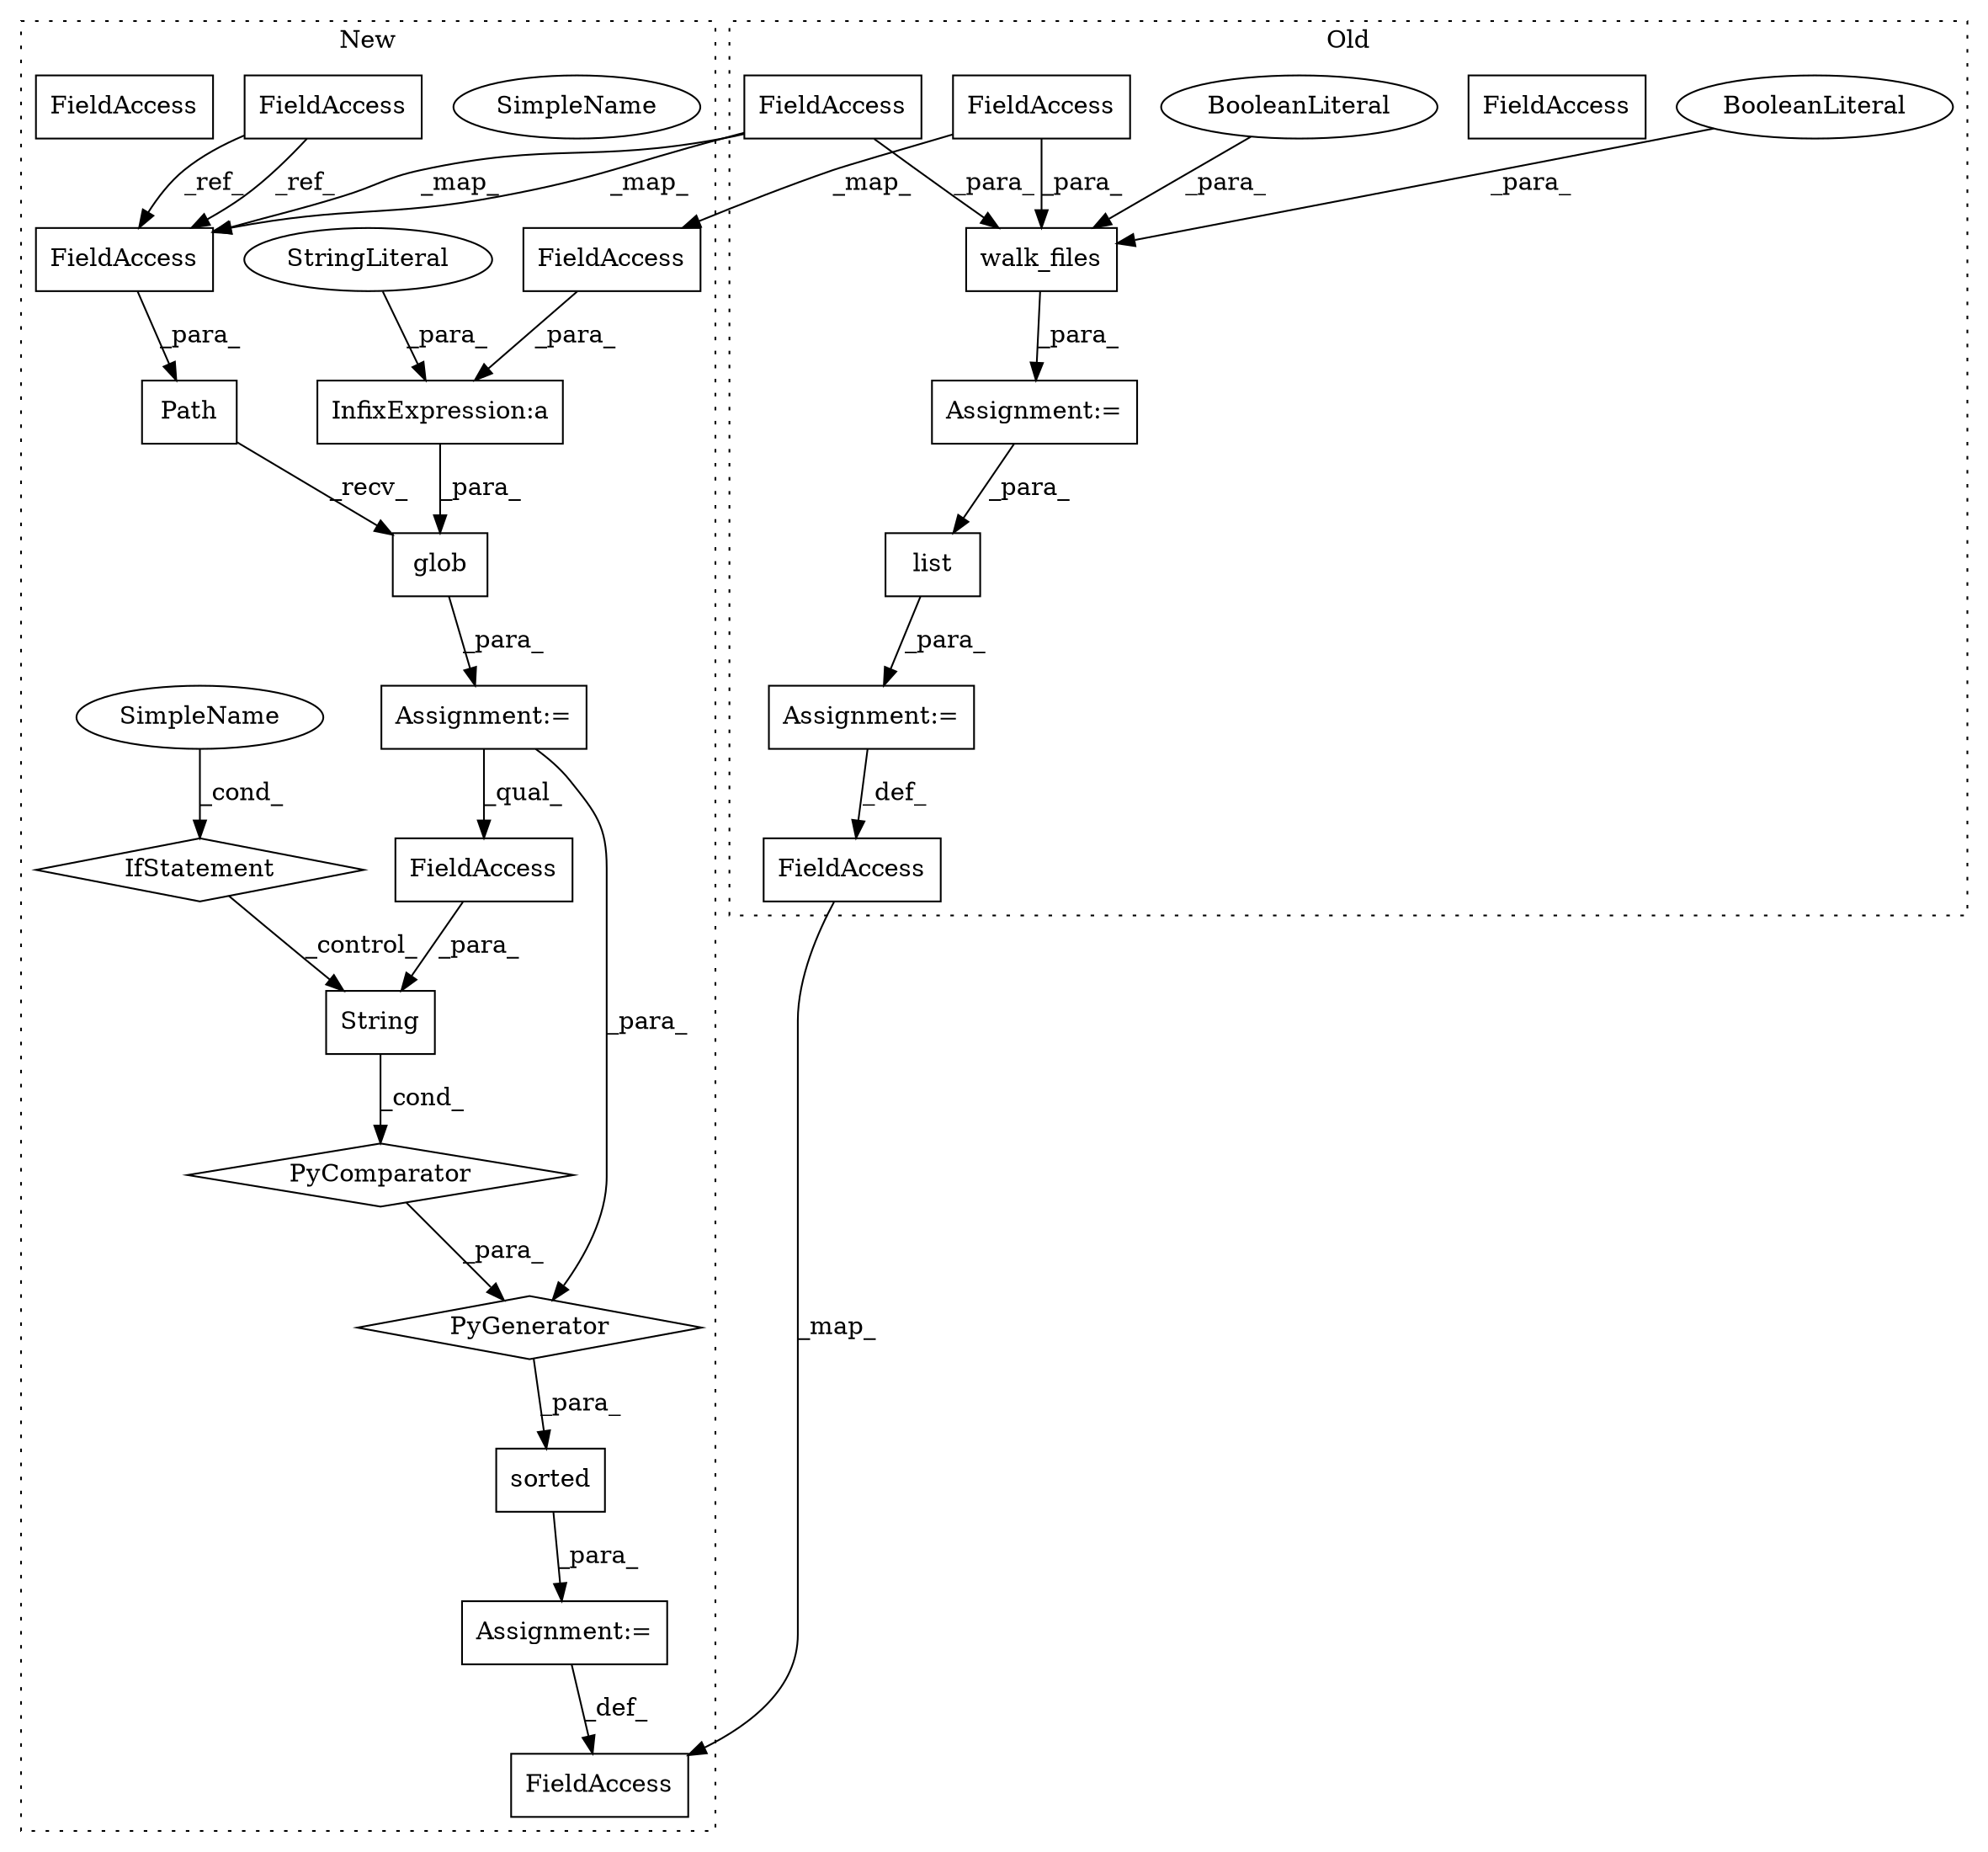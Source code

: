 digraph G {
subgraph cluster0 {
1 [label="walk_files" a="32" s="3588,3636" l="11,1" shape="box"];
6 [label="BooleanLiteral" a="9" s="3632" l="4" shape="ellipse"];
13 [label="FieldAccess" a="22" s="3643" l="12" shape="box"];
15 [label="FieldAccess" a="22" s="3599" l="10" shape="box"];
19 [label="BooleanLiteral" a="9" s="3626" l="5" shape="ellipse"];
22 [label="FieldAccess" a="22" s="3610" l="15" shape="box"];
23 [label="list" a="32" s="3656,3667" l="5,1" shape="box"];
24 [label="Assignment:=" a="7" s="3655" l="1" shape="box"];
26 [label="Assignment:=" a="7" s="3587" l="1" shape="box"];
28 [label="FieldAccess" a="22" s="3599" l="10" shape="box"];
label = "Old";
style="dotted";
}
subgraph cluster1 {
2 [label="Path" a="32" s="3642,3657" l="5,1" shape="box"];
3 [label="PyComparator" a="113" s="3635" l="64" shape="diamond"];
4 [label="sorted" a="32" s="3538,3705" l="16,-3" shape="box"];
5 [label="glob" a="32" s="3659,3689" l="5,1" shape="box"];
7 [label="String" a="32" s="3554,3567" l="7,1" shape="box"];
8 [label="SimpleName" a="42" s="3694" l="5" shape="ellipse"];
9 [label="IfStatement" a="25" s="3635" l="64" shape="diamond"];
10 [label="PyGenerator" a="107" s="3554" l="151" shape="diamond"];
11 [label="Assignment:=" a="7" s="3635" l="64" shape="box"];
12 [label="FieldAccess" a="22" s="3525" l="12" shape="box"];
14 [label="FieldAccess" a="22" s="3226" l="10" shape="box"];
16 [label="FieldAccess" a="22" s="3647" l="10" shape="box"];
17 [label="InfixExpression:a" a="27" s="3671" l="3" shape="box"];
18 [label="FieldAccess" a="22" s="3561" l="6" shape="box"];
20 [label="StringLiteral" a="45" s="3664" l="7" shape="ellipse"];
21 [label="FieldAccess" a="22" s="3674" l="15" shape="box"];
25 [label="Assignment:=" a="7" s="3537" l="1" shape="box"];
27 [label="FieldAccess" a="22" s="3647" l="10" shape="box"];
29 [label="SimpleName" a="42" s="3694" l="5" shape="ellipse"];
label = "New";
style="dotted";
}
1 -> 26 [label="_para_"];
2 -> 5 [label="_recv_"];
3 -> 10 [label="_para_"];
4 -> 25 [label="_para_"];
5 -> 11 [label="_para_"];
6 -> 1 [label="_para_"];
7 -> 3 [label="_cond_"];
9 -> 7 [label="_control_"];
10 -> 4 [label="_para_"];
11 -> 10 [label="_para_"];
11 -> 18 [label="_qual_"];
13 -> 12 [label="_map_"];
14 -> 27 [label="_ref_"];
14 -> 27 [label="_ref_"];
17 -> 5 [label="_para_"];
18 -> 7 [label="_para_"];
19 -> 1 [label="_para_"];
20 -> 17 [label="_para_"];
21 -> 17 [label="_para_"];
22 -> 1 [label="_para_"];
22 -> 21 [label="_map_"];
23 -> 24 [label="_para_"];
24 -> 13 [label="_def_"];
25 -> 12 [label="_def_"];
26 -> 23 [label="_para_"];
27 -> 2 [label="_para_"];
28 -> 27 [label="_map_"];
28 -> 1 [label="_para_"];
28 -> 27 [label="_map_"];
29 -> 9 [label="_cond_"];
}